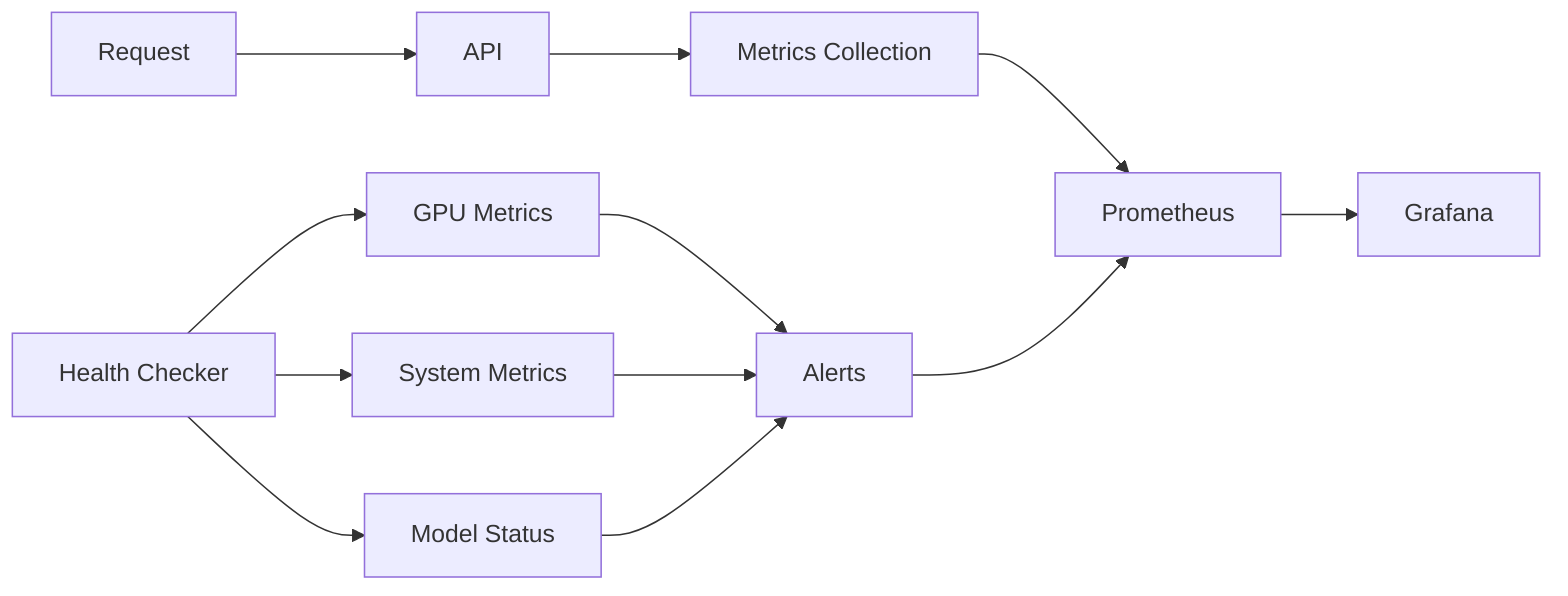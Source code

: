 graph LR
    A[Request] --> B[API]
    B --> C[Metrics Collection]
    
    D[Health Checker] --> E[GPU Metrics]
    D --> F[System Metrics]
    D --> G[Model Status]
    
    E --> H[Alerts]
    F --> H
    G --> H
    
    C --> I[Prometheus]
    H --> I
    I --> J[Grafana]